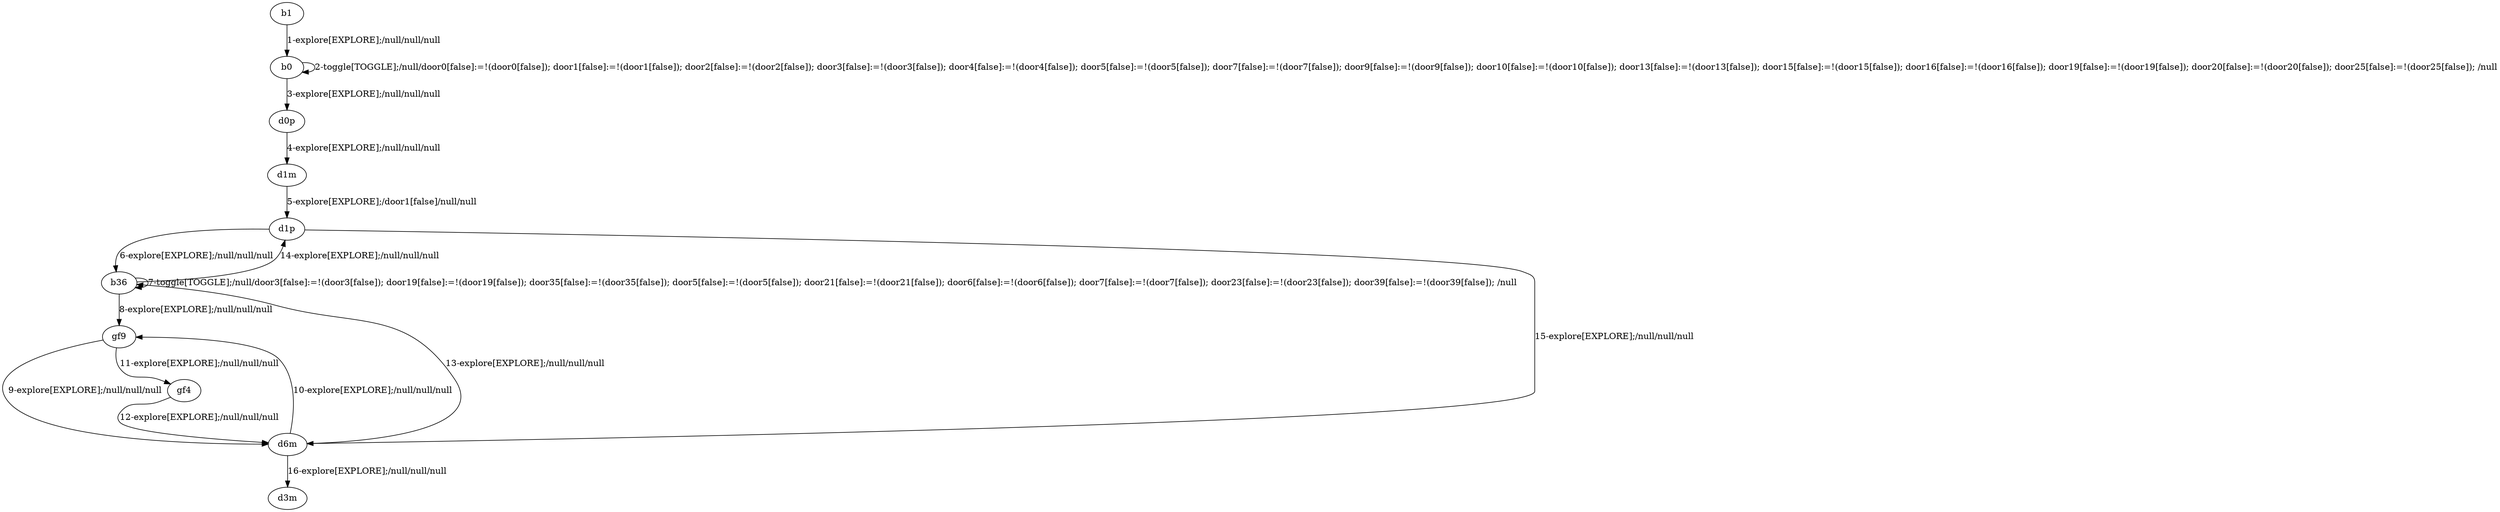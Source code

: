 # Total number of goals covered by this test: 2
# b36 --> d1p
# d6m --> d3m

digraph g {
"b1" -> "b0" [label = "1-explore[EXPLORE];/null/null/null"];
"b0" -> "b0" [label = "2-toggle[TOGGLE];/null/door0[false]:=!(door0[false]); door1[false]:=!(door1[false]); door2[false]:=!(door2[false]); door3[false]:=!(door3[false]); door4[false]:=!(door4[false]); door5[false]:=!(door5[false]); door7[false]:=!(door7[false]); door9[false]:=!(door9[false]); door10[false]:=!(door10[false]); door13[false]:=!(door13[false]); door15[false]:=!(door15[false]); door16[false]:=!(door16[false]); door19[false]:=!(door19[false]); door20[false]:=!(door20[false]); door25[false]:=!(door25[false]); /null"];
"b0" -> "d0p" [label = "3-explore[EXPLORE];/null/null/null"];
"d0p" -> "d1m" [label = "4-explore[EXPLORE];/null/null/null"];
"d1m" -> "d1p" [label = "5-explore[EXPLORE];/door1[false]/null/null"];
"d1p" -> "b36" [label = "6-explore[EXPLORE];/null/null/null"];
"b36" -> "b36" [label = "7-toggle[TOGGLE];/null/door3[false]:=!(door3[false]); door19[false]:=!(door19[false]); door35[false]:=!(door35[false]); door5[false]:=!(door5[false]); door21[false]:=!(door21[false]); door6[false]:=!(door6[false]); door7[false]:=!(door7[false]); door23[false]:=!(door23[false]); door39[false]:=!(door39[false]); /null"];
"b36" -> "gf9" [label = "8-explore[EXPLORE];/null/null/null"];
"gf9" -> "d6m" [label = "9-explore[EXPLORE];/null/null/null"];
"d6m" -> "gf9" [label = "10-explore[EXPLORE];/null/null/null"];
"gf9" -> "gf4" [label = "11-explore[EXPLORE];/null/null/null"];
"gf4" -> "d6m" [label = "12-explore[EXPLORE];/null/null/null"];
"d6m" -> "b36" [label = "13-explore[EXPLORE];/null/null/null"];
"b36" -> "d1p" [label = "14-explore[EXPLORE];/null/null/null"];
"d1p" -> "d6m" [label = "15-explore[EXPLORE];/null/null/null"];
"d6m" -> "d3m" [label = "16-explore[EXPLORE];/null/null/null"];
}